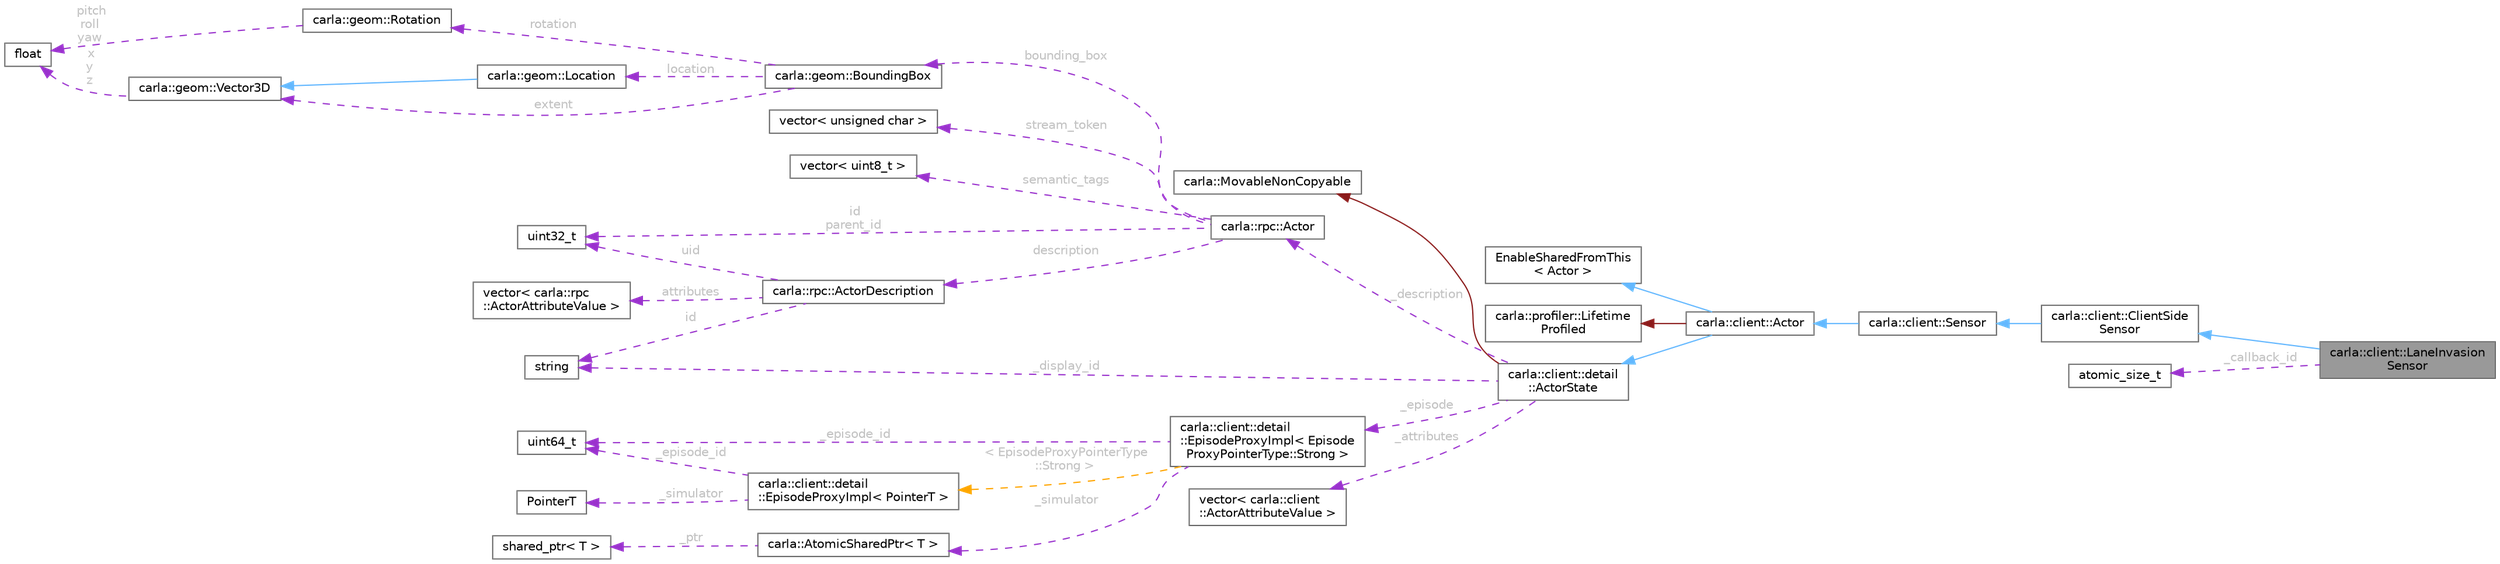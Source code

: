 digraph "carla::client::LaneInvasionSensor"
{
 // INTERACTIVE_SVG=YES
 // LATEX_PDF_SIZE
  bgcolor="transparent";
  edge [fontname=Helvetica,fontsize=10,labelfontname=Helvetica,labelfontsize=10];
  node [fontname=Helvetica,fontsize=10,shape=box,height=0.2,width=0.4];
  rankdir="LR";
  Node1 [id="Node000001",label="carla::client::LaneInvasion\lSensor",height=0.2,width=0.4,color="gray40", fillcolor="grey60", style="filled", fontcolor="black",tooltip=" "];
  Node2 -> Node1 [id="edge1_Node000001_Node000002",dir="back",color="steelblue1",style="solid",tooltip=" "];
  Node2 [id="Node000002",label="carla::client::ClientSide\lSensor",height=0.2,width=0.4,color="gray40", fillcolor="white", style="filled",URL="$da/d2e/classcarla_1_1client_1_1ClientSideSensor.html",tooltip=" "];
  Node3 -> Node2 [id="edge2_Node000002_Node000003",dir="back",color="steelblue1",style="solid",tooltip=" "];
  Node3 [id="Node000003",label="carla::client::Sensor",height=0.2,width=0.4,color="gray40", fillcolor="white", style="filled",URL="$da/dec/classcarla_1_1client_1_1Sensor.html",tooltip=" "];
  Node4 -> Node3 [id="edge3_Node000003_Node000004",dir="back",color="steelblue1",style="solid",tooltip=" "];
  Node4 [id="Node000004",label="carla::client::Actor",height=0.2,width=0.4,color="gray40", fillcolor="white", style="filled",URL="$d6/da5/classcarla_1_1client_1_1Actor.html",tooltip="Represents an actor in the simulation."];
  Node5 -> Node4 [id="edge4_Node000004_Node000005",dir="back",color="steelblue1",style="solid",tooltip=" "];
  Node5 [id="Node000005",label="EnableSharedFromThis\l\< Actor \>",height=0.2,width=0.4,color="gray40", fillcolor="white", style="filled",URL="$da/d05/classEnableSharedFromThis.html",tooltip=" "];
  Node6 -> Node4 [id="edge5_Node000004_Node000006",dir="back",color="firebrick4",style="solid",tooltip=" "];
  Node6 [id="Node000006",label="carla::profiler::Lifetime\lProfiled",height=0.2,width=0.4,color="gray40", fillcolor="white", style="filled",URL="$df/d3e/classcarla_1_1profiler_1_1LifetimeProfiled.html",tooltip=" "];
  Node7 -> Node4 [id="edge6_Node000004_Node000007",dir="back",color="steelblue1",style="solid",tooltip=" "];
  Node7 [id="Node000007",label="carla::client::detail\l::ActorState",height=0.2,width=0.4,color="gray40", fillcolor="white", style="filled",URL="$d2/d06/classcarla_1_1client_1_1detail_1_1ActorState.html",tooltip="Internal state of an Actor."];
  Node8 -> Node7 [id="edge7_Node000007_Node000008",dir="back",color="firebrick4",style="solid",tooltip=" "];
  Node8 [id="Node000008",label="carla::MovableNonCopyable",height=0.2,width=0.4,color="gray40", fillcolor="white", style="filled",URL="$d7/d55/classcarla_1_1MovableNonCopyable.html",tooltip="Inherit (privately) to suppress copy construction and assignment."];
  Node9 -> Node7 [id="edge8_Node000007_Node000009",dir="back",color="darkorchid3",style="dashed",tooltip=" ",label=" _description",fontcolor="grey" ];
  Node9 [id="Node000009",label="carla::rpc::Actor",height=0.2,width=0.4,color="gray40", fillcolor="white", style="filled",URL="$db/dfd/classcarla_1_1rpc_1_1Actor.html",tooltip=" "];
  Node10 -> Node9 [id="edge9_Node000009_Node000010",dir="back",color="darkorchid3",style="dashed",tooltip=" ",label=" id\nparent_id",fontcolor="grey" ];
  Node10 [id="Node000010",label="uint32_t",height=0.2,width=0.4,color="gray40", fillcolor="white", style="filled",tooltip=" "];
  Node11 -> Node9 [id="edge10_Node000009_Node000011",dir="back",color="darkorchid3",style="dashed",tooltip=" ",label=" description",fontcolor="grey" ];
  Node11 [id="Node000011",label="carla::rpc::ActorDescription",height=0.2,width=0.4,color="gray40", fillcolor="white", style="filled",URL="$d6/d11/classcarla_1_1rpc_1_1ActorDescription.html",tooltip=" "];
  Node10 -> Node11 [id="edge11_Node000011_Node000010",dir="back",color="darkorchid3",style="dashed",tooltip=" ",label=" uid",fontcolor="grey" ];
  Node12 -> Node11 [id="edge12_Node000011_Node000012",dir="back",color="darkorchid3",style="dashed",tooltip=" ",label=" id",fontcolor="grey" ];
  Node12 [id="Node000012",label="string",height=0.2,width=0.4,color="gray40", fillcolor="white", style="filled",tooltip=" "];
  Node13 -> Node11 [id="edge13_Node000011_Node000013",dir="back",color="darkorchid3",style="dashed",tooltip=" ",label=" attributes",fontcolor="grey" ];
  Node13 [id="Node000013",label="vector\< carla::rpc\l::ActorAttributeValue \>",height=0.2,width=0.4,color="gray40", fillcolor="white", style="filled",tooltip=" "];
  Node14 -> Node9 [id="edge14_Node000009_Node000014",dir="back",color="darkorchid3",style="dashed",tooltip=" ",label=" bounding_box",fontcolor="grey" ];
  Node14 [id="Node000014",label="carla::geom::BoundingBox",height=0.2,width=0.4,color="gray40", fillcolor="white", style="filled",URL="$d8/d68/classcarla_1_1geom_1_1BoundingBox.html",tooltip=" "];
  Node15 -> Node14 [id="edge15_Node000014_Node000015",dir="back",color="darkorchid3",style="dashed",tooltip=" ",label=" location",fontcolor="grey" ];
  Node15 [id="Node000015",label="carla::geom::Location",height=0.2,width=0.4,color="gray40", fillcolor="white", style="filled",URL="$de/d23/classcarla_1_1geom_1_1Location.html",tooltip=" "];
  Node16 -> Node15 [id="edge16_Node000015_Node000016",dir="back",color="steelblue1",style="solid",tooltip=" "];
  Node16 [id="Node000016",label="carla::geom::Vector3D",height=0.2,width=0.4,color="gray40", fillcolor="white", style="filled",URL="$d9/dfe/classcarla_1_1geom_1_1Vector3D.html",tooltip=" "];
  Node17 -> Node16 [id="edge17_Node000016_Node000017",dir="back",color="darkorchid3",style="dashed",tooltip=" ",label=" x\ny\nz",fontcolor="grey" ];
  Node17 [id="Node000017",label="float",height=0.2,width=0.4,color="gray40", fillcolor="white", style="filled",tooltip=" "];
  Node16 -> Node14 [id="edge18_Node000014_Node000016",dir="back",color="darkorchid3",style="dashed",tooltip=" ",label=" extent",fontcolor="grey" ];
  Node18 -> Node14 [id="edge19_Node000014_Node000018",dir="back",color="darkorchid3",style="dashed",tooltip=" ",label=" rotation",fontcolor="grey" ];
  Node18 [id="Node000018",label="carla::geom::Rotation",height=0.2,width=0.4,color="gray40", fillcolor="white", style="filled",URL="$d8/dba/classcarla_1_1geom_1_1Rotation.html",tooltip=" "];
  Node17 -> Node18 [id="edge20_Node000018_Node000017",dir="back",color="darkorchid3",style="dashed",tooltip=" ",label=" pitch\nroll\nyaw",fontcolor="grey" ];
  Node19 -> Node9 [id="edge21_Node000009_Node000019",dir="back",color="darkorchid3",style="dashed",tooltip=" ",label=" semantic_tags",fontcolor="grey" ];
  Node19 [id="Node000019",label="vector\< uint8_t \>",height=0.2,width=0.4,color="gray40", fillcolor="white", style="filled",tooltip=" "];
  Node20 -> Node9 [id="edge22_Node000009_Node000020",dir="back",color="darkorchid3",style="dashed",tooltip=" ",label=" stream_token",fontcolor="grey" ];
  Node20 [id="Node000020",label="vector\< unsigned char \>",height=0.2,width=0.4,color="gray40", fillcolor="white", style="filled",tooltip=" "];
  Node21 -> Node7 [id="edge23_Node000007_Node000021",dir="back",color="darkorchid3",style="dashed",tooltip=" ",label=" _episode",fontcolor="grey" ];
  Node21 [id="Node000021",label="carla::client::detail\l::EpisodeProxyImpl\< Episode\lProxyPointerType::Strong \>",height=0.2,width=0.4,color="gray40", fillcolor="white", style="filled",URL="$d1/dd3/classcarla_1_1client_1_1detail_1_1EpisodeProxyImpl.html",tooltip=" "];
  Node22 -> Node21 [id="edge24_Node000021_Node000022",dir="back",color="darkorchid3",style="dashed",tooltip=" ",label=" _episode_id",fontcolor="grey" ];
  Node22 [id="Node000022",label="uint64_t",height=0.2,width=0.4,color="gray40", fillcolor="white", style="filled",tooltip=" "];
  Node23 -> Node21 [id="edge25_Node000021_Node000023",dir="back",color="darkorchid3",style="dashed",tooltip=" ",label=" _simulator",fontcolor="grey" ];
  Node23 [id="Node000023",label="carla::AtomicSharedPtr\< T \>",height=0.2,width=0.4,color="gray40", fillcolor="white", style="filled",URL="$d2/dcf/classcarla_1_1AtomicSharedPtr.html",tooltip="AtomicSharedPtr是一个非常简单的原子操作智能指针类，支持线程安全的共享指针操作，使用了release-acquire内存顺序。"];
  Node24 -> Node23 [id="edge26_Node000023_Node000024",dir="back",color="darkorchid3",style="dashed",tooltip=" ",label=" _ptr",fontcolor="grey" ];
  Node24 [id="Node000024",label="shared_ptr\< T \>",height=0.2,width=0.4,color="gray40", fillcolor="white", style="filled",tooltip=" "];
  Node25 -> Node21 [id="edge27_Node000021_Node000025",dir="back",color="orange",style="dashed",tooltip=" ",label=" \< EpisodeProxyPointerType\l::Strong \>",fontcolor="grey" ];
  Node25 [id="Node000025",label="carla::client::detail\l::EpisodeProxyImpl\< PointerT \>",height=0.2,width=0.4,color="gray40", fillcolor="white", style="filled",URL="$d1/dd3/classcarla_1_1client_1_1detail_1_1EpisodeProxyImpl.html",tooltip="Provides access to the Simulator during a given episode."];
  Node22 -> Node25 [id="edge28_Node000025_Node000022",dir="back",color="darkorchid3",style="dashed",tooltip=" ",label=" _episode_id",fontcolor="grey" ];
  Node26 -> Node25 [id="edge29_Node000025_Node000026",dir="back",color="darkorchid3",style="dashed",tooltip=" ",label=" _simulator",fontcolor="grey" ];
  Node26 [id="Node000026",label="PointerT",height=0.2,width=0.4,color="gray40", fillcolor="white", style="filled",tooltip=" "];
  Node12 -> Node7 [id="edge30_Node000007_Node000012",dir="back",color="darkorchid3",style="dashed",tooltip=" ",label=" _display_id",fontcolor="grey" ];
  Node27 -> Node7 [id="edge31_Node000007_Node000027",dir="back",color="darkorchid3",style="dashed",tooltip=" ",label=" _attributes",fontcolor="grey" ];
  Node27 [id="Node000027",label="vector\< carla::client\l::ActorAttributeValue \>",height=0.2,width=0.4,color="gray40", fillcolor="white", style="filled",tooltip=" "];
  Node28 -> Node1 [id="edge32_Node000001_Node000028",dir="back",color="darkorchid3",style="dashed",tooltip=" ",label=" _callback_id",fontcolor="grey" ];
  Node28 [id="Node000028",label="atomic_size_t",height=0.2,width=0.4,color="gray40", fillcolor="white", style="filled",tooltip=" "];
}
